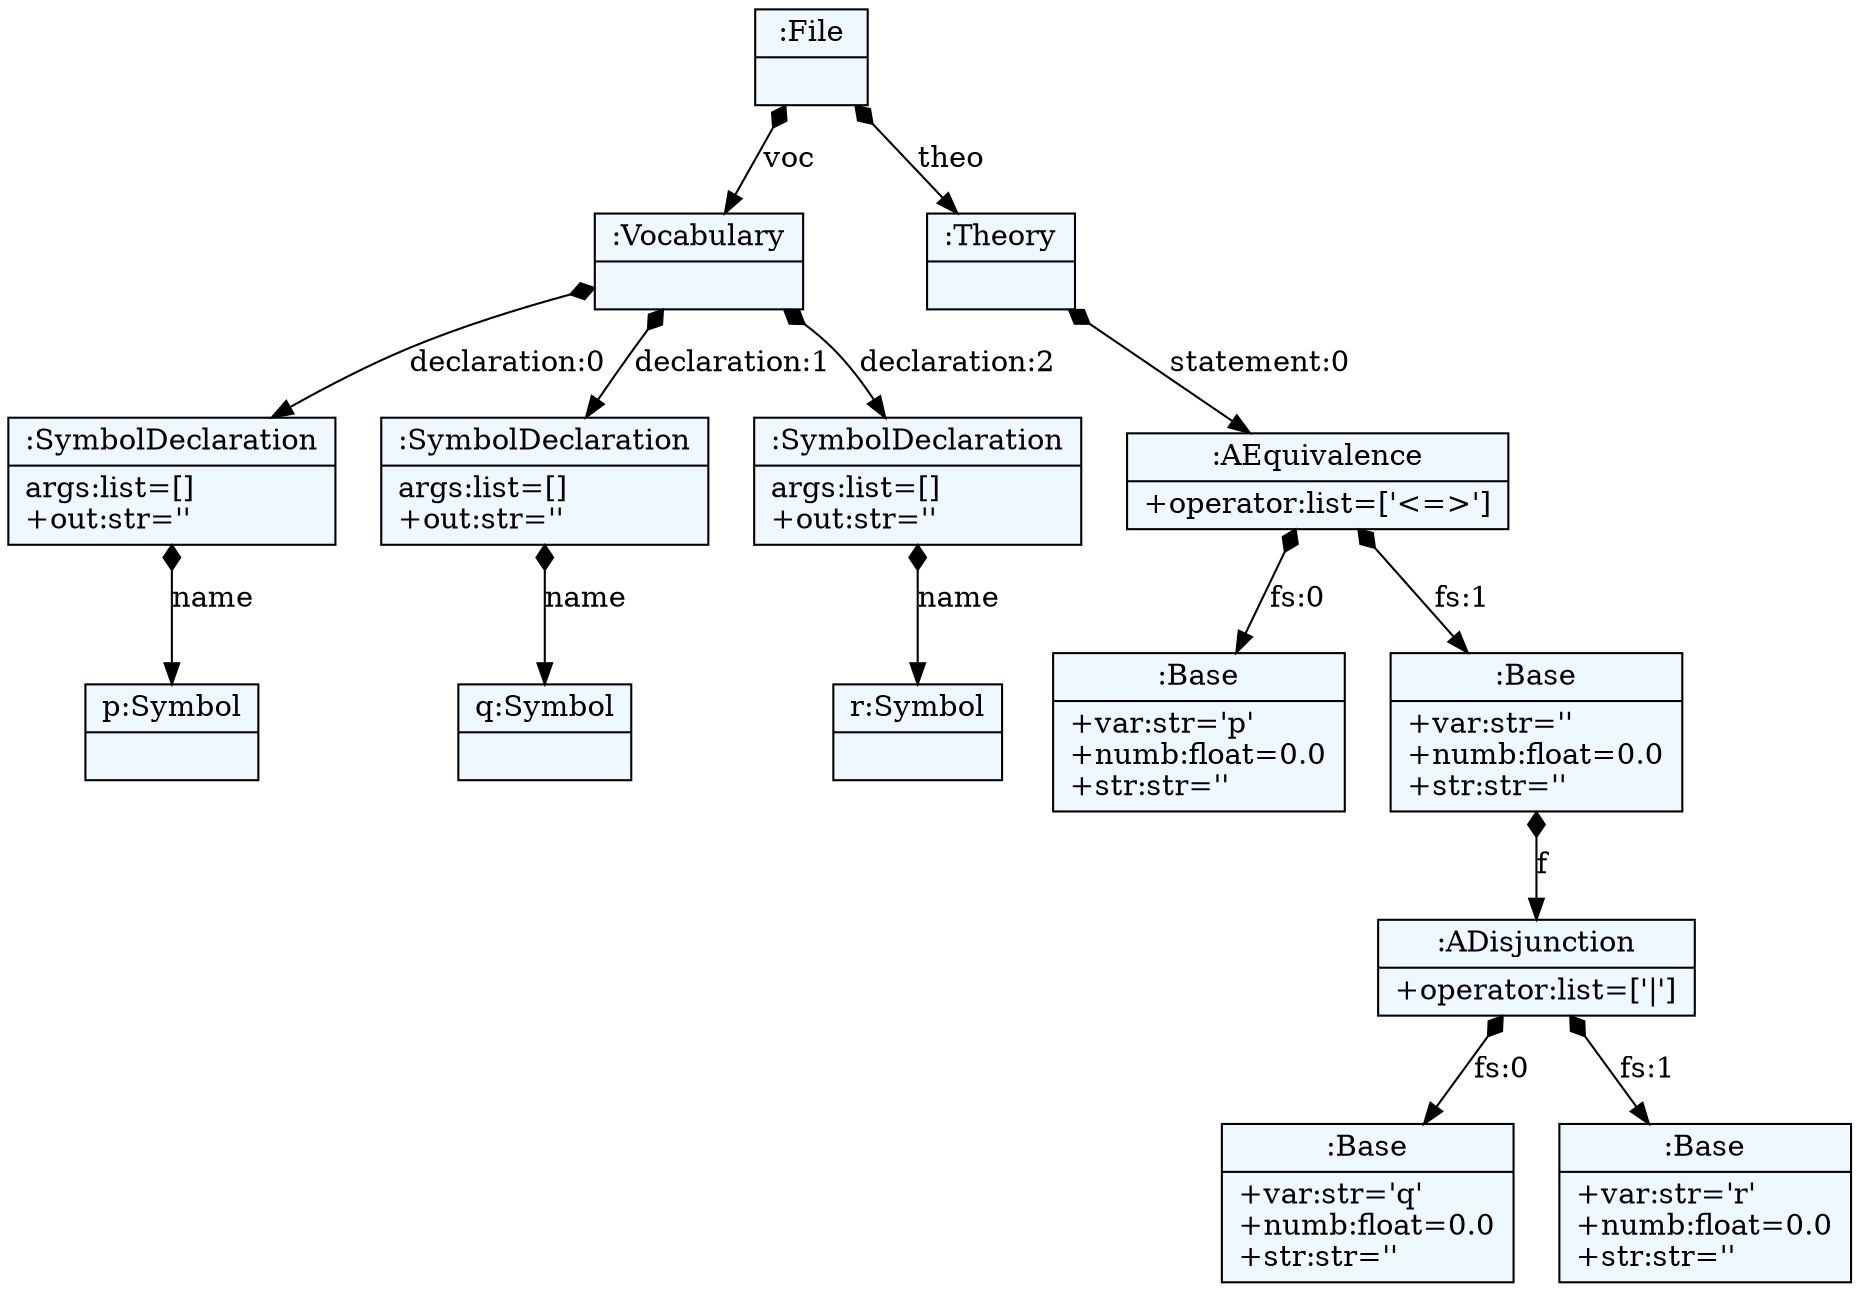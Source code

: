 
    digraph xtext {
    fontname = "Bitstream Vera Sans"
    fontsize = 8
    node[
        shape=record,
        style=filled,
        fillcolor=aliceblue
    ]
    nodesep = 0.3
    edge[dir=black,arrowtail=empty]


140215542913344 -> 140215542914128 [label="voc" arrowtail=diamond dir=both]
140215542914128 -> 140215542911048 [label="declaration:0" arrowtail=diamond dir=both]
140215542911048 -> 140215542912224 [label="name" arrowtail=diamond dir=both]
140215542912224[label="{p:Symbol|}"]
140215542911048[label="{:SymbolDeclaration|args:list=[]\l+out:str=''\l}"]
140215542914128 -> 140215542911440 [label="declaration:1" arrowtail=diamond dir=both]
140215542911440 -> 140215542911104 [label="name" arrowtail=diamond dir=both]
140215542911104[label="{q:Symbol|}"]
140215542911440[label="{:SymbolDeclaration|args:list=[]\l+out:str=''\l}"]
140215542914128 -> 140215542913288 [label="declaration:2" arrowtail=diamond dir=both]
140215542913288 -> 140215542911496 [label="name" arrowtail=diamond dir=both]
140215542911496[label="{r:Symbol|}"]
140215542913288[label="{:SymbolDeclaration|args:list=[]\l+out:str=''\l}"]
140215542914128[label="{:Vocabulary|}"]
140215542913344 -> 140215542914576 [label="theo" arrowtail=diamond dir=both]
140215542914576 -> 140215542911944 [label="statement:0" arrowtail=diamond dir=both]
140215542911944 -> 140215543003624 [label="fs:0" arrowtail=diamond dir=both]
140215543003624[label="{:Base|+var:str='p'\l+numb:float=0.0\l+str:str=''\l}"]
140215542911944 -> 140215543004744 [label="fs:1" arrowtail=diamond dir=both]
140215543004744 -> 140215543003512 [label="f" arrowtail=diamond dir=both]
140215543003512 -> 140215543038584 [label="fs:0" arrowtail=diamond dir=both]
140215543038584[label="{:Base|+var:str='q'\l+numb:float=0.0\l+str:str=''\l}"]
140215543003512 -> 140215543038976 [label="fs:1" arrowtail=diamond dir=both]
140215543038976[label="{:Base|+var:str='r'\l+numb:float=0.0\l+str:str=''\l}"]
140215543003512[label="{:ADisjunction|+operator:list=['\|']\l}"]
140215543004744[label="{:Base|+var:str=''\l+numb:float=0.0\l+str:str=''\l}"]
140215542911944[label="{:AEquivalence|+operator:list=['\<=\>']\l}"]
140215542914576[label="{:Theory|}"]
140215542913344[label="{:File|}"]

}
